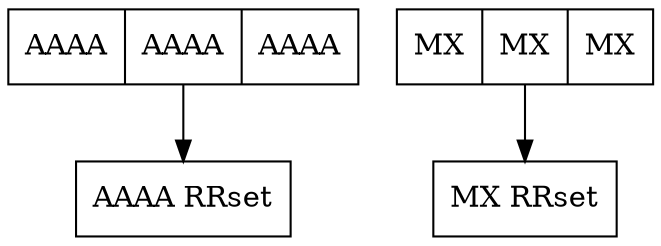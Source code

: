 digraph structs {
node [shape=record];
	subgraph AAAARRset {
		struct1 [shape=record, label="<f0> AAAA|<f1> AAAA|<f2> AAAA"];
		label="Resource Records"
	}
	subgraph MXRRset {
		struct2 [shape=record, label="<f0> MX|<f1> MX|<f2> MX"];
		label="Resource Records"
	}
	struct3 [shape=record, label="<f0> AAAA RRset"];
	struct4 [shape=record, label="<f0> MX RRset"];

	struct1 -> struct3;
	struct2 -> struct4;
}
